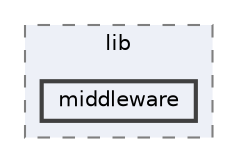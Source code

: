 digraph "middleware"
{
 // INTERACTIVE_SVG=YES
 // LATEX_PDF_SIZE
  bgcolor="transparent";
  edge [fontname=Helvetica,fontsize=10,labelfontname=Helvetica,labelfontsize=10];
  node [fontname=Helvetica,fontsize=10,shape=box,height=0.2,width=0.4];
  compound=true
  subgraph clusterdir_5215923152cb947e0d461f458d456b63 {
    graph [ bgcolor="#edf0f7", pencolor="grey50", label="lib", fontname=Helvetica,fontsize=10 style="filled,dashed", URL="dir_5215923152cb947e0d461f458d456b63.html",tooltip=""]
  dir_05ed4a185d49d87caf488031b6a50b4e [label="middleware", fillcolor="#edf0f7", color="grey25", style="filled,bold", URL="dir_05ed4a185d49d87caf488031b6a50b4e.html",tooltip=""];
  }
}
